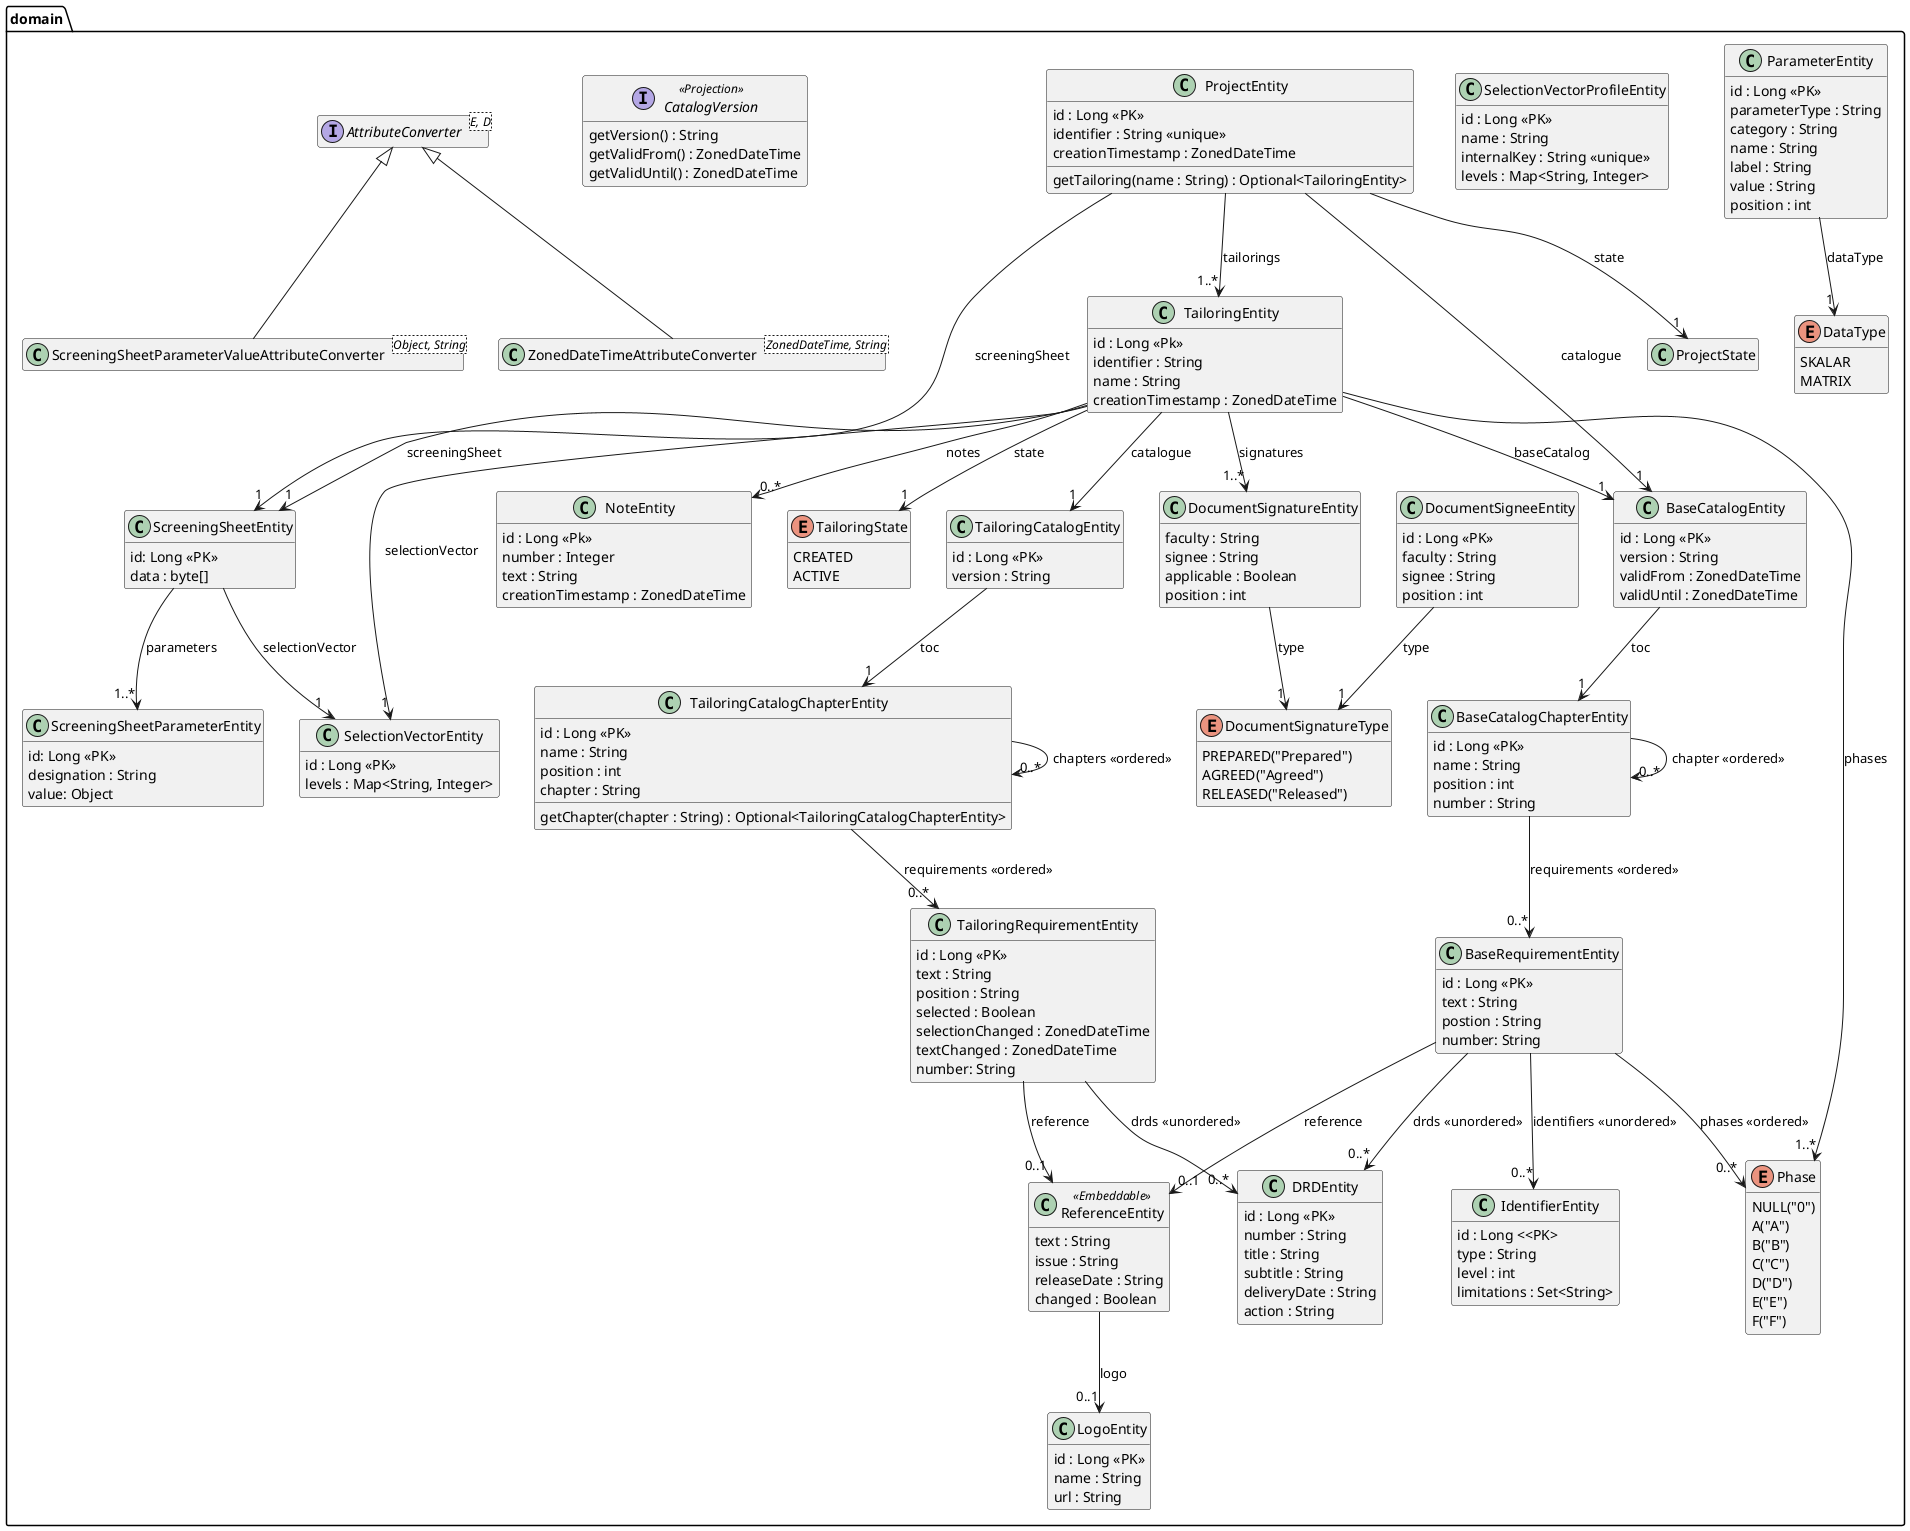 @startuml db.png
skinparam componentStyle uml2
'skinparam linetype ortho

package domain {

    enum DataType {
        SKALAR
        MATRIX
    }

    class ParameterEntity {
        id : Long <<PK>>
        parameterType : String
        category : String
        name : String
        label : String
        value : String
        position : int
    }
    ParameterEntity --> "1" DataType : dataType

    class Phase {
    }


    enum TailoringState {
        CREATED
        ACTIVE
    }

    class DRDEntity {
        id : Long <<PK>>
        number : String
        title : String
        subtitle : String
        deliveryDate : String
        action : String
    }

    class LogoEntity {
        id : Long <<PK>>
        name : String
        url : String
    }

    class ReferenceEntity <<Embeddable>>{
        text : String
        issue : String
        releaseDate : String
        changed : Boolean
    }
    ReferenceEntity --> "0..1" LogoEntity : logo

    class IdentifierEntity {
        id : Long <<PK>
        type : String
        level : int
        limitations : Set<String>
    }

    class BaseRequirementEntity {
        id : Long <<PK>>
        text : String
        postion : String
        number: String
    }
    BaseRequirementEntity --> "0..1" ReferenceEntity : reference
    BaseRequirementEntity --> "0..*" Phase : phases <<ordered>>
    BaseRequirementEntity --> "0..*" IdentifierEntity : identifiers <<unordered>>
    BaseRequirementEntity --> "0..*" DRDEntity : drds <<unordered>>

    class BaseCatalogChapterEntity {
        id : Long <<PK>>
        name : String
        position : int
        number : String
    }
    BaseCatalogChapterEntity --> "0..*" BaseCatalogChapterEntity : chapter <<ordered>>
    BaseCatalogChapterEntity --> "0..*" BaseRequirementEntity : requirements <<ordered>>

    class BaseCatalogEntity {
        id : Long <<PK>>
        version : String
        validFrom : ZonedDateTime
        validUntil : ZonedDateTime
    }
    BaseCatalogEntity --> "1" BaseCatalogChapterEntity : toc

    enum Phase {
        NULL("0")
        A("A")
        B("B")
        C("C")
        D("D")
        E("E")
        F("F")
    }

    class SelectionVectorEntity {
        id : Long <<PK>>
        levels : Map<String, Integer>
    }

    class SelectionVectorProfileEntity {
        id : Long <<PK>>
        name : String
        internalKey : String <<unique>>
        levels : Map<String, Integer>
    }

    class ScreeningSheetParameterEntity {
        id: Long <<PK>>
        designation : String
        value: Object
    }

    class ScreeningSheetEntity {
        id: Long <<PK>>
        data : byte[]
    }
    ScreeningSheetEntity --> "1..*" ScreeningSheetParameterEntity : parameters
    ScreeningSheetEntity --> "1" SelectionVectorEntity : selectionVector

    class TailoringRequirementEntity {
        id : Long <<PK>>
        text : String
        position : String
        selected : Boolean
        selectionChanged : ZonedDateTime
        textChanged : ZonedDateTime
        number: String
    }
    TailoringRequirementEntity --> "0..1" ReferenceEntity : reference
    TailoringRequirementEntity --> "0..*" DRDEntity : drds <<unordered>>

    class TailoringCatalogChapterEntity {
        id : Long <<PK>>
        name : String
        position : int
        chapter : String
        getChapter(chapter : String) : Optional<TailoringCatalogChapterEntity>
    }
    TailoringCatalogChapterEntity --> "0..*" TailoringCatalogChapterEntity : chapters <<ordered>>
    TailoringCatalogChapterEntity --> "0..*" TailoringRequirementEntity : requirements <<ordered>>

    enum DocumentSignatureType {
        PREPARED("Prepared")
        AGREED("Agreed")
        RELEASED("Released")
    }

    class DocumentSignatureEntity {
        faculty : String
        signee : String
        applicable : Boolean
        position : int
    }
    DocumentSignatureEntity --> "1" DocumentSignatureType : type

    class DocumentSigneeEntity {
        id : Long <<PK>>
        faculty : String
        signee : String
        position : int

    }
    DocumentSigneeEntity --> "1" DocumentSignatureType : type

    class NoteEntity {
        id : Long <<Pk>>
        number : Integer
        text : String
        creationTimestamp : ZonedDateTime
    }

    class TailoringEntity {
        id : Long <<Pk>>
        identifier : String
        name : String
        creationTimestamp : ZonedDateTime
    }
    TailoringEntity --> "1" SelectionVectorEntity : selectionVector
    TailoringEntity --> "1" BaseCatalogEntity : baseCatalog
    TailoringEntity --> "1" ScreeningSheetEntity : screeningSheet
    TailoringEntity --> "1..*" Phase : phases
    TailoringEntity --> "1" TailoringCatalogEntity : catalogue
    TailoringEntity --> "1" TailoringState : state
    TailoringEntity --> "1..*" DocumentSignatureEntity : signatures
    TailoringEntity --> "0..*" NoteEntity : notes

    class TailoringCatalogEntity {
        id : Long <<PK>>
        version : String
    }
    TailoringCatalogEntity --> "1" TailoringCatalogChapterEntity : toc

    class ProjectEntity {
        id : Long <<PK>>
        identifier : String <<unique>>
        creationTimestamp : ZonedDateTime
        getTailoring(name : String) : Optional<TailoringEntity>
    }
    ProjectEntity --> "1" BaseCatalogEntity : catalogue
    ProjectEntity --> "1" ScreeningSheetEntity : screeningSheet
    ProjectEntity --> "1..*" TailoringEntity : tailorings
    ProjectEntity --> "1" ProjectState : state

    interface CatalogVersion<<Projection>> {
        getVersion() : String
        getValidFrom() : ZonedDateTime
        getValidUntil() : ZonedDateTime
    }

    interface AttributeConverter<E, D>

    class ScreeningSheetParameterValueAttributeConverter<Object, String> {
    }
    AttributeConverter <|-- ScreeningSheetParameterValueAttributeConverter

    class ZonedDateTimeAttributeConverter<ZonedDateTime, String> {
    }
    AttributeConverter <|-- ZonedDateTimeAttributeConverter

}

hide empty members
@enduml
